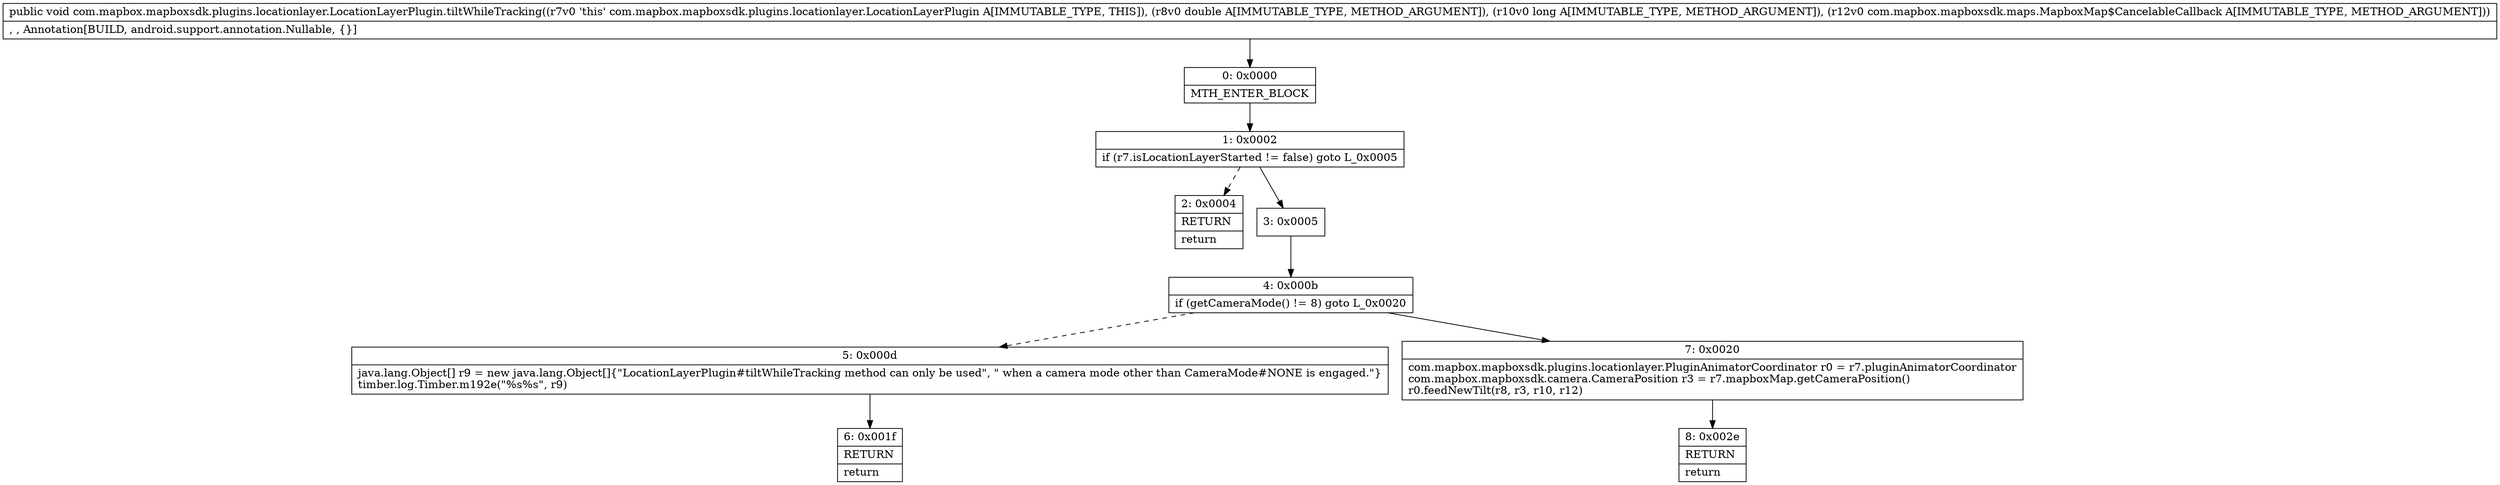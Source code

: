 digraph "CFG forcom.mapbox.mapboxsdk.plugins.locationlayer.LocationLayerPlugin.tiltWhileTracking(DJLcom\/mapbox\/mapboxsdk\/maps\/MapboxMap$CancelableCallback;)V" {
Node_0 [shape=record,label="{0\:\ 0x0000|MTH_ENTER_BLOCK\l}"];
Node_1 [shape=record,label="{1\:\ 0x0002|if (r7.isLocationLayerStarted != false) goto L_0x0005\l}"];
Node_2 [shape=record,label="{2\:\ 0x0004|RETURN\l|return\l}"];
Node_3 [shape=record,label="{3\:\ 0x0005}"];
Node_4 [shape=record,label="{4\:\ 0x000b|if (getCameraMode() != 8) goto L_0x0020\l}"];
Node_5 [shape=record,label="{5\:\ 0x000d|java.lang.Object[] r9 = new java.lang.Object[]\{\"LocationLayerPlugin#tiltWhileTracking method can only be used\", \" when a camera mode other than CameraMode#NONE is engaged.\"\}\ltimber.log.Timber.m192e(\"%s%s\", r9)\l}"];
Node_6 [shape=record,label="{6\:\ 0x001f|RETURN\l|return\l}"];
Node_7 [shape=record,label="{7\:\ 0x0020|com.mapbox.mapboxsdk.plugins.locationlayer.PluginAnimatorCoordinator r0 = r7.pluginAnimatorCoordinator\lcom.mapbox.mapboxsdk.camera.CameraPosition r3 = r7.mapboxMap.getCameraPosition()\lr0.feedNewTilt(r8, r3, r10, r12)\l}"];
Node_8 [shape=record,label="{8\:\ 0x002e|RETURN\l|return\l}"];
MethodNode[shape=record,label="{public void com.mapbox.mapboxsdk.plugins.locationlayer.LocationLayerPlugin.tiltWhileTracking((r7v0 'this' com.mapbox.mapboxsdk.plugins.locationlayer.LocationLayerPlugin A[IMMUTABLE_TYPE, THIS]), (r8v0 double A[IMMUTABLE_TYPE, METHOD_ARGUMENT]), (r10v0 long A[IMMUTABLE_TYPE, METHOD_ARGUMENT]), (r12v0 com.mapbox.mapboxsdk.maps.MapboxMap$CancelableCallback A[IMMUTABLE_TYPE, METHOD_ARGUMENT]))  | , , Annotation[BUILD, android.support.annotation.Nullable, \{\}]\l}"];
MethodNode -> Node_0;
Node_0 -> Node_1;
Node_1 -> Node_2[style=dashed];
Node_1 -> Node_3;
Node_3 -> Node_4;
Node_4 -> Node_5[style=dashed];
Node_4 -> Node_7;
Node_5 -> Node_6;
Node_7 -> Node_8;
}

